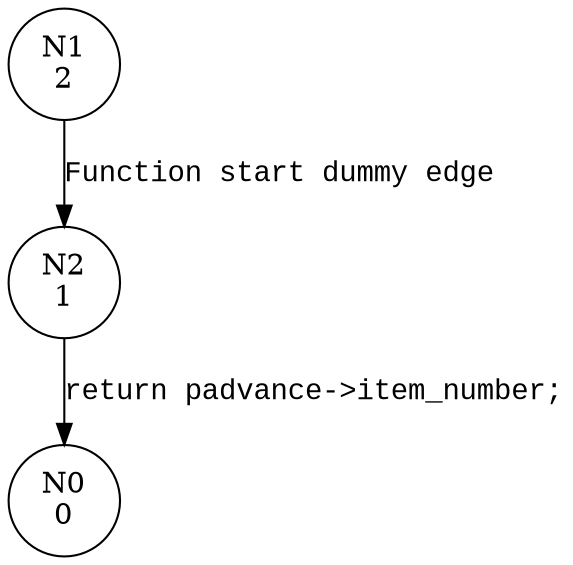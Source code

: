 digraph advance_number {
1 [shape="circle" label="N1\n2"]
2 [shape="circle" label="N2\n1"]
0 [shape="circle" label="N0\n0"]
1 -> 2 [label="Function start dummy edge" fontname="Courier New"]
2 -> 0 [label="return padvance->item_number;" fontname="Courier New"]
}